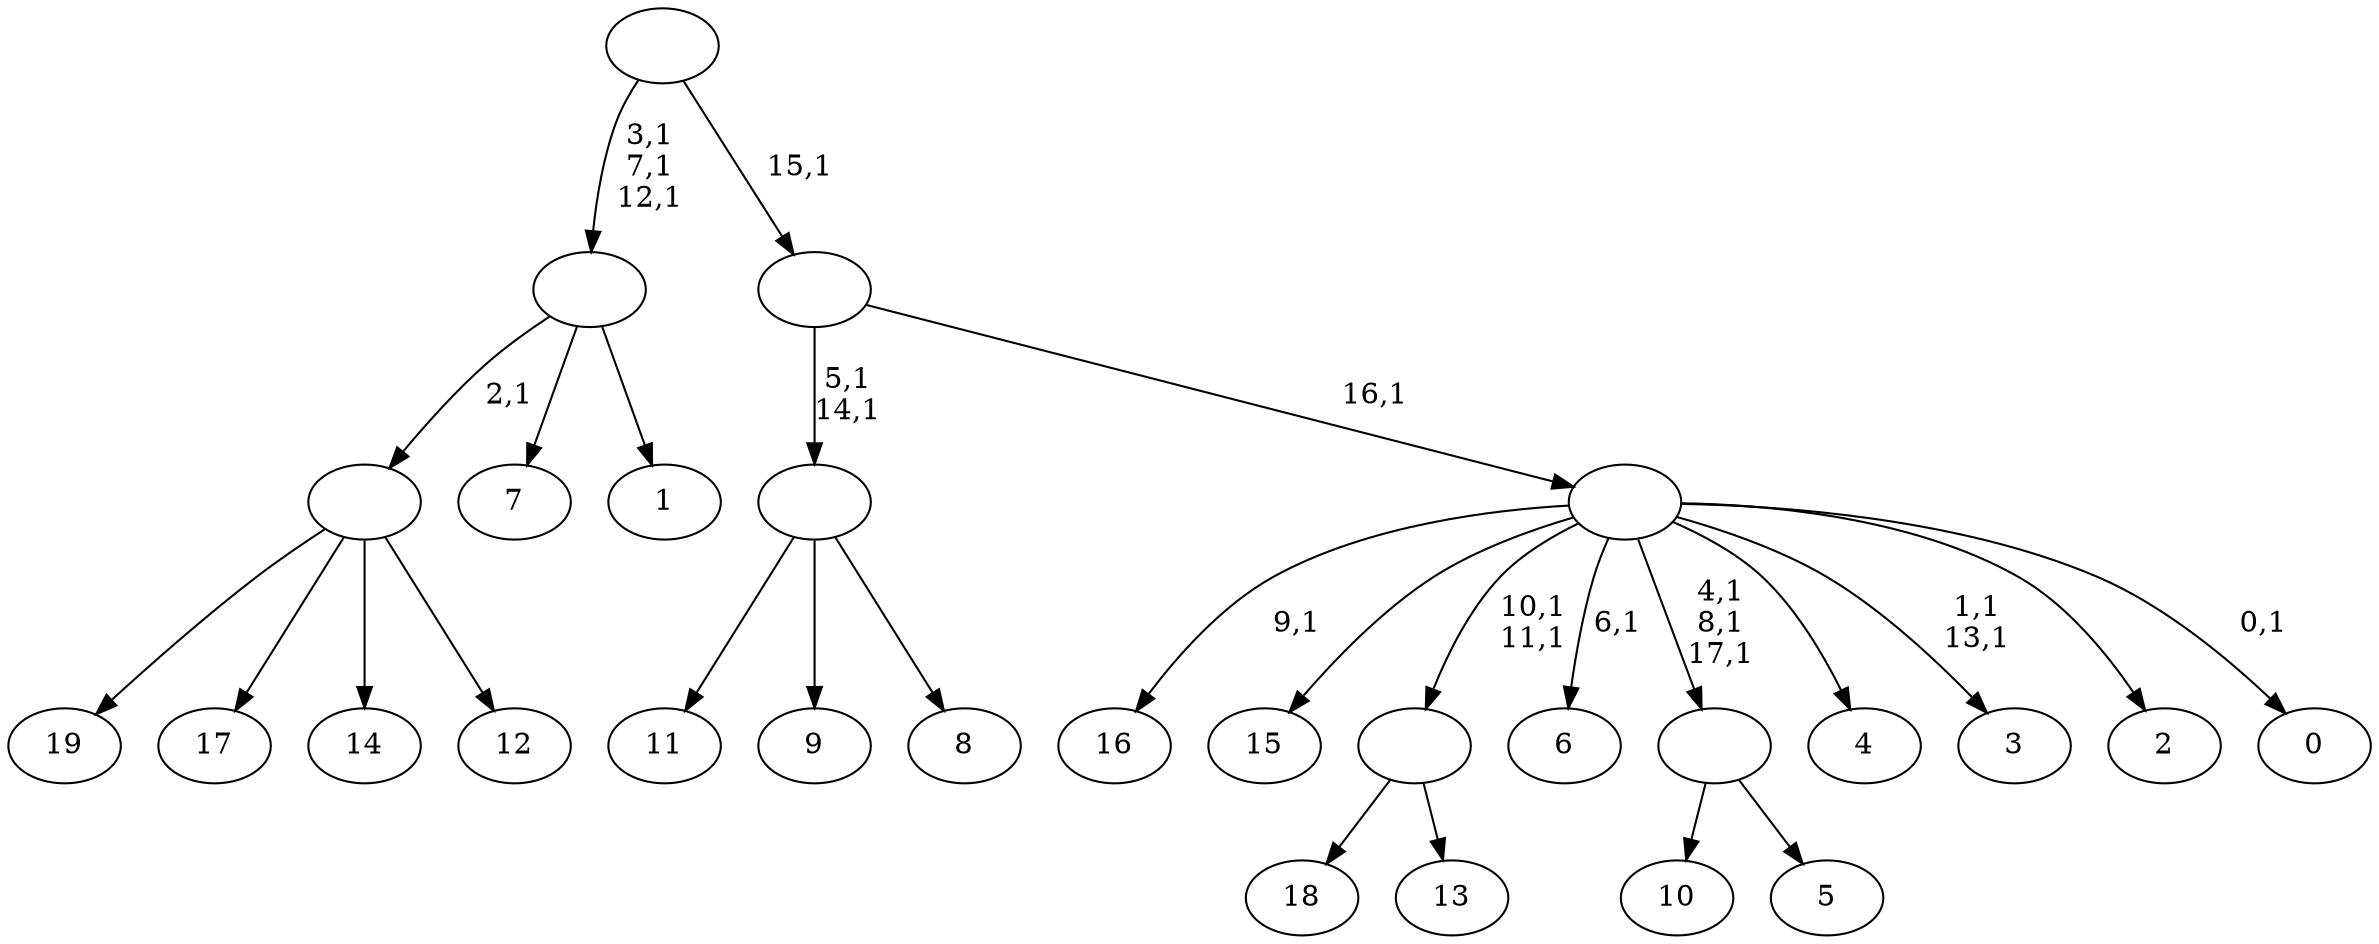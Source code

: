 digraph T {
	38 [label="19"]
	37 [label="18"]
	36 [label="17"]
	35 [label="16"]
	33 [label="15"]
	32 [label="14"]
	31 [label="13"]
	30 [label=""]
	28 [label="12"]
	27 [label=""]
	26 [label="11"]
	25 [label="10"]
	24 [label="9"]
	23 [label="8"]
	22 [label=""]
	20 [label="7"]
	19 [label="6"]
	17 [label="5"]
	16 [label=""]
	13 [label="4"]
	12 [label="3"]
	9 [label="2"]
	8 [label="1"]
	7 [label=""]
	4 [label="0"]
	2 [label=""]
	1 [label=""]
	0 [label=""]
	30 -> 37 [label=""]
	30 -> 31 [label=""]
	27 -> 38 [label=""]
	27 -> 36 [label=""]
	27 -> 32 [label=""]
	27 -> 28 [label=""]
	22 -> 26 [label=""]
	22 -> 24 [label=""]
	22 -> 23 [label=""]
	16 -> 25 [label=""]
	16 -> 17 [label=""]
	7 -> 27 [label="2,1"]
	7 -> 20 [label=""]
	7 -> 8 [label=""]
	2 -> 4 [label="0,1"]
	2 -> 12 [label="1,1\n13,1"]
	2 -> 16 [label="4,1\n8,1\n17,1"]
	2 -> 19 [label="6,1"]
	2 -> 30 [label="10,1\n11,1"]
	2 -> 35 [label="9,1"]
	2 -> 33 [label=""]
	2 -> 13 [label=""]
	2 -> 9 [label=""]
	1 -> 22 [label="5,1\n14,1"]
	1 -> 2 [label="16,1"]
	0 -> 7 [label="3,1\n7,1\n12,1"]
	0 -> 1 [label="15,1"]
}
